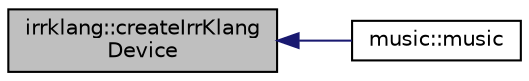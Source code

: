 digraph "irrklang::createIrrKlangDevice"
{
  bgcolor="transparent";
  edge [fontname="Helvetica",fontsize="10",labelfontname="Helvetica",labelfontsize="10"];
  node [fontname="Helvetica",fontsize="10",shape=record];
  rankdir="LR";
  Node1 [label="irrklang::createIrrKlang\lDevice",height=0.2,width=0.4,color="black", fillcolor="grey75", style="filled", fontcolor="black"];
  Node1 -> Node2 [dir="back",color="midnightblue",fontsize="10",style="solid",fontname="Helvetica"];
  Node2 [label="music::music",height=0.2,width=0.4,color="black",URL="$classmusic.html#ab273510bbedeada851d022b7f6ad8ccb",tooltip="music constructor "];
}
